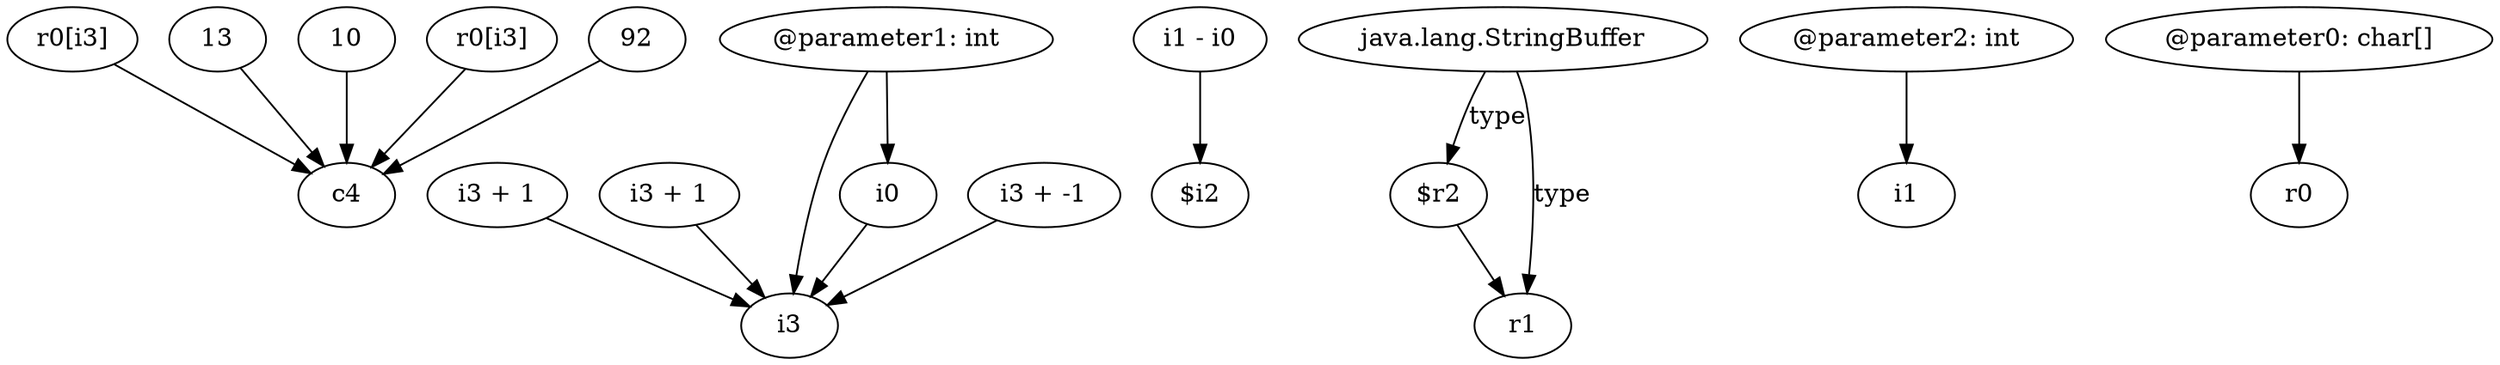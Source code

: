 digraph g {
0[label="r0[i3]"]
1[label="c4"]
0->1[label=""]
2[label="i3 + 1"]
3[label="i3"]
2->3[label=""]
4[label="i1 - i0"]
5[label="$i2"]
4->5[label=""]
6[label="$r2"]
7[label="r1"]
6->7[label=""]
8[label="@parameter2: int"]
9[label="i1"]
8->9[label=""]
10[label="i3 + 1"]
10->3[label=""]
11[label="13"]
11->1[label=""]
12[label="@parameter1: int"]
12->3[label=""]
13[label="@parameter0: char[]"]
14[label="r0"]
13->14[label=""]
15[label="10"]
15->1[label=""]
16[label="i0"]
12->16[label=""]
17[label="java.lang.StringBuffer"]
17->7[label="type"]
18[label="i3 + -1"]
18->3[label=""]
17->6[label="type"]
19[label="r0[i3]"]
19->1[label=""]
16->3[label=""]
20[label="92"]
20->1[label=""]
}